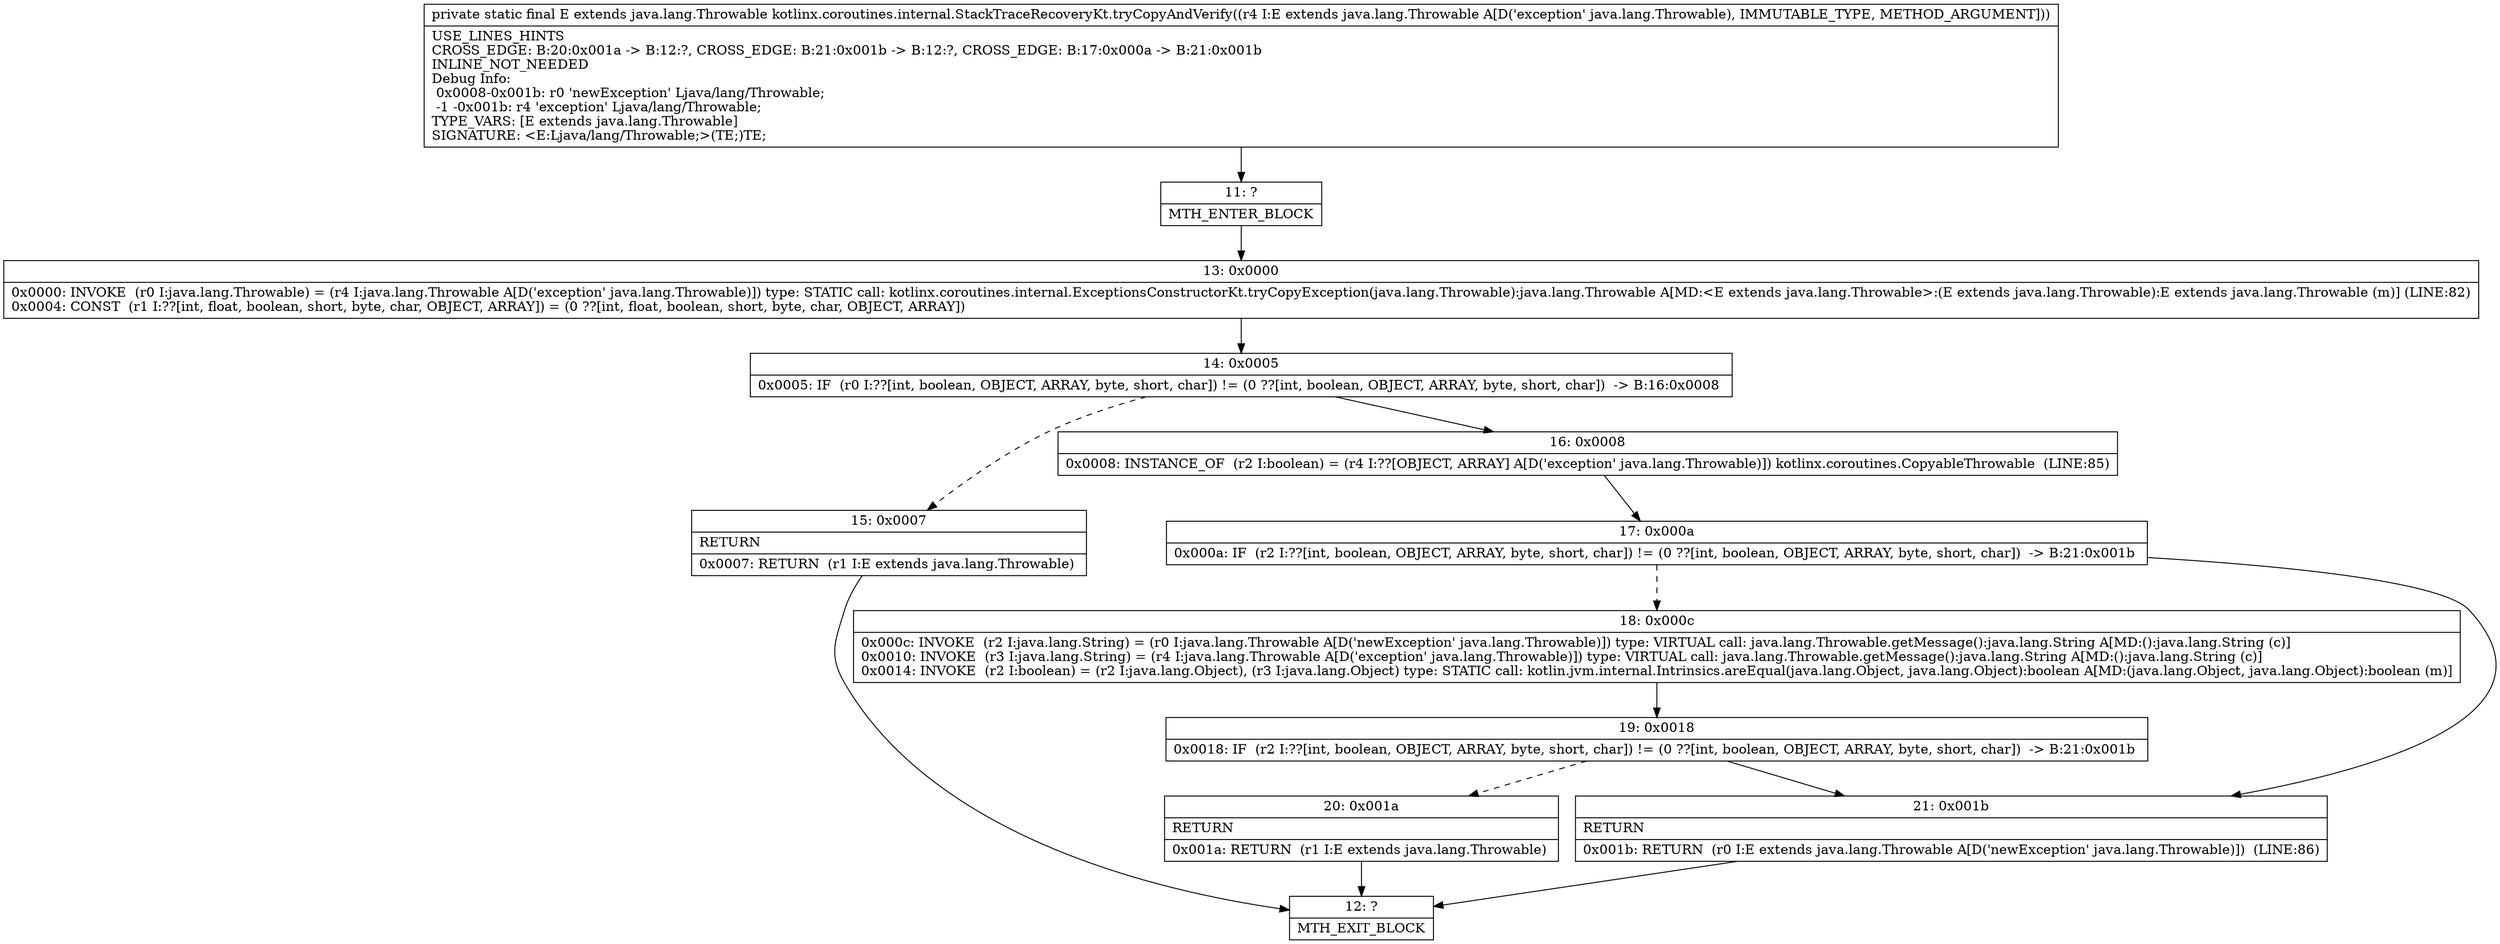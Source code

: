 digraph "CFG forkotlinx.coroutines.internal.StackTraceRecoveryKt.tryCopyAndVerify(Ljava\/lang\/Throwable;)Ljava\/lang\/Throwable;" {
Node_11 [shape=record,label="{11\:\ ?|MTH_ENTER_BLOCK\l}"];
Node_13 [shape=record,label="{13\:\ 0x0000|0x0000: INVOKE  (r0 I:java.lang.Throwable) = (r4 I:java.lang.Throwable A[D('exception' java.lang.Throwable)]) type: STATIC call: kotlinx.coroutines.internal.ExceptionsConstructorKt.tryCopyException(java.lang.Throwable):java.lang.Throwable A[MD:\<E extends java.lang.Throwable\>:(E extends java.lang.Throwable):E extends java.lang.Throwable (m)] (LINE:82)\l0x0004: CONST  (r1 I:??[int, float, boolean, short, byte, char, OBJECT, ARRAY]) = (0 ??[int, float, boolean, short, byte, char, OBJECT, ARRAY]) \l}"];
Node_14 [shape=record,label="{14\:\ 0x0005|0x0005: IF  (r0 I:??[int, boolean, OBJECT, ARRAY, byte, short, char]) != (0 ??[int, boolean, OBJECT, ARRAY, byte, short, char])  \-\> B:16:0x0008 \l}"];
Node_15 [shape=record,label="{15\:\ 0x0007|RETURN\l|0x0007: RETURN  (r1 I:E extends java.lang.Throwable) \l}"];
Node_12 [shape=record,label="{12\:\ ?|MTH_EXIT_BLOCK\l}"];
Node_16 [shape=record,label="{16\:\ 0x0008|0x0008: INSTANCE_OF  (r2 I:boolean) = (r4 I:??[OBJECT, ARRAY] A[D('exception' java.lang.Throwable)]) kotlinx.coroutines.CopyableThrowable  (LINE:85)\l}"];
Node_17 [shape=record,label="{17\:\ 0x000a|0x000a: IF  (r2 I:??[int, boolean, OBJECT, ARRAY, byte, short, char]) != (0 ??[int, boolean, OBJECT, ARRAY, byte, short, char])  \-\> B:21:0x001b \l}"];
Node_18 [shape=record,label="{18\:\ 0x000c|0x000c: INVOKE  (r2 I:java.lang.String) = (r0 I:java.lang.Throwable A[D('newException' java.lang.Throwable)]) type: VIRTUAL call: java.lang.Throwable.getMessage():java.lang.String A[MD:():java.lang.String (c)]\l0x0010: INVOKE  (r3 I:java.lang.String) = (r4 I:java.lang.Throwable A[D('exception' java.lang.Throwable)]) type: VIRTUAL call: java.lang.Throwable.getMessage():java.lang.String A[MD:():java.lang.String (c)]\l0x0014: INVOKE  (r2 I:boolean) = (r2 I:java.lang.Object), (r3 I:java.lang.Object) type: STATIC call: kotlin.jvm.internal.Intrinsics.areEqual(java.lang.Object, java.lang.Object):boolean A[MD:(java.lang.Object, java.lang.Object):boolean (m)]\l}"];
Node_19 [shape=record,label="{19\:\ 0x0018|0x0018: IF  (r2 I:??[int, boolean, OBJECT, ARRAY, byte, short, char]) != (0 ??[int, boolean, OBJECT, ARRAY, byte, short, char])  \-\> B:21:0x001b \l}"];
Node_20 [shape=record,label="{20\:\ 0x001a|RETURN\l|0x001a: RETURN  (r1 I:E extends java.lang.Throwable) \l}"];
Node_21 [shape=record,label="{21\:\ 0x001b|RETURN\l|0x001b: RETURN  (r0 I:E extends java.lang.Throwable A[D('newException' java.lang.Throwable)])  (LINE:86)\l}"];
MethodNode[shape=record,label="{private static final E extends java.lang.Throwable kotlinx.coroutines.internal.StackTraceRecoveryKt.tryCopyAndVerify((r4 I:E extends java.lang.Throwable A[D('exception' java.lang.Throwable), IMMUTABLE_TYPE, METHOD_ARGUMENT]))  | USE_LINES_HINTS\lCROSS_EDGE: B:20:0x001a \-\> B:12:?, CROSS_EDGE: B:21:0x001b \-\> B:12:?, CROSS_EDGE: B:17:0x000a \-\> B:21:0x001b\lINLINE_NOT_NEEDED\lDebug Info:\l  0x0008\-0x001b: r0 'newException' Ljava\/lang\/Throwable;\l  \-1 \-0x001b: r4 'exception' Ljava\/lang\/Throwable;\lTYPE_VARS: [E extends java.lang.Throwable]\lSIGNATURE: \<E:Ljava\/lang\/Throwable;\>(TE;)TE;\l}"];
MethodNode -> Node_11;Node_11 -> Node_13;
Node_13 -> Node_14;
Node_14 -> Node_15[style=dashed];
Node_14 -> Node_16;
Node_15 -> Node_12;
Node_16 -> Node_17;
Node_17 -> Node_18[style=dashed];
Node_17 -> Node_21;
Node_18 -> Node_19;
Node_19 -> Node_20[style=dashed];
Node_19 -> Node_21;
Node_20 -> Node_12;
Node_21 -> Node_12;
}

